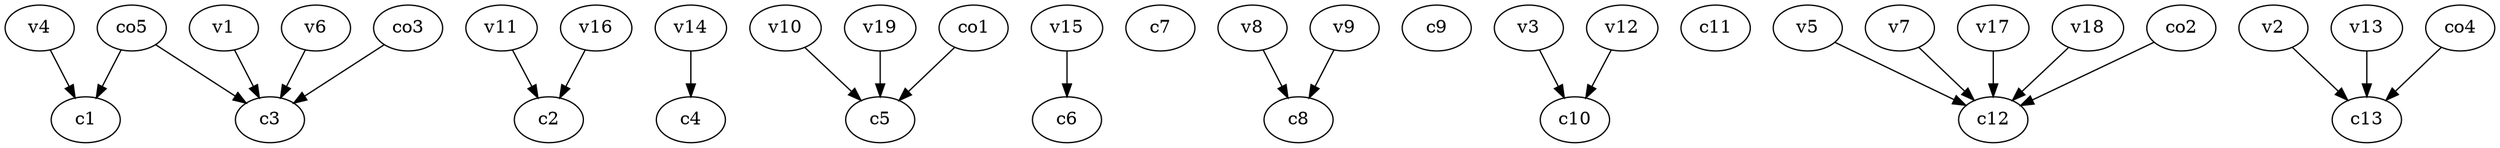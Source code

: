 strict digraph  {
c1;
c2;
c3;
c4;
c5;
c6;
c7;
c8;
c9;
c10;
c11;
c12;
c13;
v1;
v2;
v3;
v4;
v5;
v6;
v7;
v8;
v9;
v10;
v11;
v12;
v13;
v14;
v15;
v16;
v17;
v18;
v19;
co1;
co2;
co3;
co4;
co5;
v1 -> c3  [weight=1];
v2 -> c13  [weight=1];
v3 -> c10  [weight=1];
v4 -> c1  [weight=1];
v5 -> c12  [weight=1];
v6 -> c3  [weight=1];
v7 -> c12  [weight=1];
v8 -> c8  [weight=1];
v9 -> c8  [weight=1];
v10 -> c5  [weight=1];
v11 -> c2  [weight=1];
v12 -> c10  [weight=1];
v13 -> c13  [weight=1];
v14 -> c4  [weight=1];
v15 -> c6  [weight=1];
v16 -> c2  [weight=1];
v17 -> c12  [weight=1];
v18 -> c12  [weight=1];
v19 -> c5  [weight=1];
co1 -> c5  [weight=1];
co2 -> c12  [weight=1];
co3 -> c3  [weight=1];
co4 -> c13  [weight=1];
co5 -> c1  [weight=1];
co5 -> c3  [weight=1];
}
